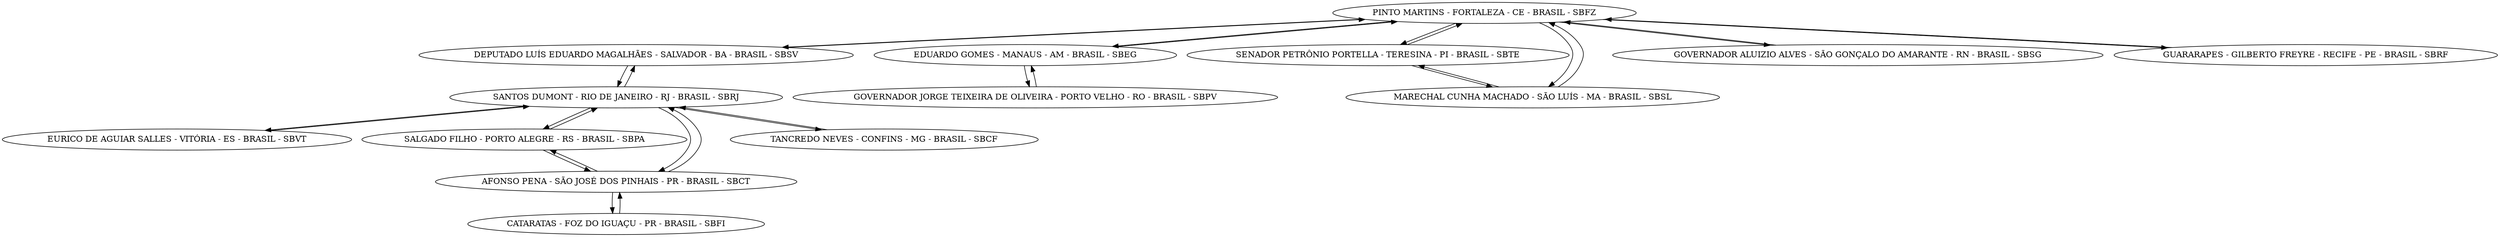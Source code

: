 digraph aeroportos {
    SBFZ [label="PINTO MARTINS - FORTALEZA - CE - BRASIL - SBFZ"];
    SBRJ [label="SANTOS DUMONT - RIO DE JANEIRO - RJ - BRASIL - SBRJ"];
    SBSV [label="DEPUTADO LUÍS EDUARDO MAGALHÃES - SALVADOR - BA - BRASIL - SBSV"];
    SBVT [label="EURICO DE AGUIAR SALLES - VITÓRIA - ES - BRASIL - SBVT"];
    SBPA [label="SALGADO FILHO - PORTO ALEGRE - RS - BRASIL - SBPA"];
    SBCT [label="AFONSO PENA - SÃO JOSÉ DOS PINHAIS - PR - BRASIL - SBCT"];
    SBPV [label="GOVERNADOR JORGE TEIXEIRA DE OLIVEIRA - PORTO VELHO - RO - BRASIL - SBPV"];
    SBEG [label="EDUARDO GOMES - MANAUS - AM - BRASIL - SBEG"];
    SBCF [label="TANCREDO NEVES - CONFINS - MG - BRASIL - SBCF"];
    SBTE [label="SENADOR PETRÔNIO PORTELLA - TERESINA - PI - BRASIL - SBTE"];
    SBSL [label="MARECHAL CUNHA MACHADO - SÃO LUÍS - MA - BRASIL - SBSL"];
    SBFI [label="CATARATAS - FOZ DO IGUAÇU - PR - BRASIL - SBFI"];
    SBSG [label="GOVERNADOR ALUIZIO ALVES - SÃO GONÇALO DO AMARANTE - RN - BRASIL - SBSG"];
    SBRF [label="GUARARAPES - GILBERTO FREYRE - RECIFE - PE - BRASIL - SBRF"];
    SBEG -> SBFZ;
    SBCF -> SBRJ;
    SBRJ -> SBCF;
    SBCT -> SBPA;
    SBPA -> SBCT;
    SBCT -> SBFI;
    SBFI -> SBCT;
    SBRF -> SBFZ;
    SBFZ -> SBRF;
    SBTE -> SBFZ;
    SBFZ -> SBTE;
    SBSL -> SBFZ;
    SBFZ -> SBSL;
    SBFZ -> SBSG;
    SBSG -> SBFZ;
    SBSV -> SBFZ;
    SBFZ -> SBSV;
    SBFZ -> SBEG;
    SBRJ -> SBVT;
    SBVT -> SBRJ;
    SBRJ -> SBSV;
    SBSV -> SBRJ;
    SBRJ -> SBPA;
    SBPA -> SBRJ;
    SBRJ -> SBCT;
    SBCT -> SBRJ;
    SBSL -> SBTE;
    SBTE -> SBSL;
    SBEG -> SBPV;
    SBPV -> SBEG;
}